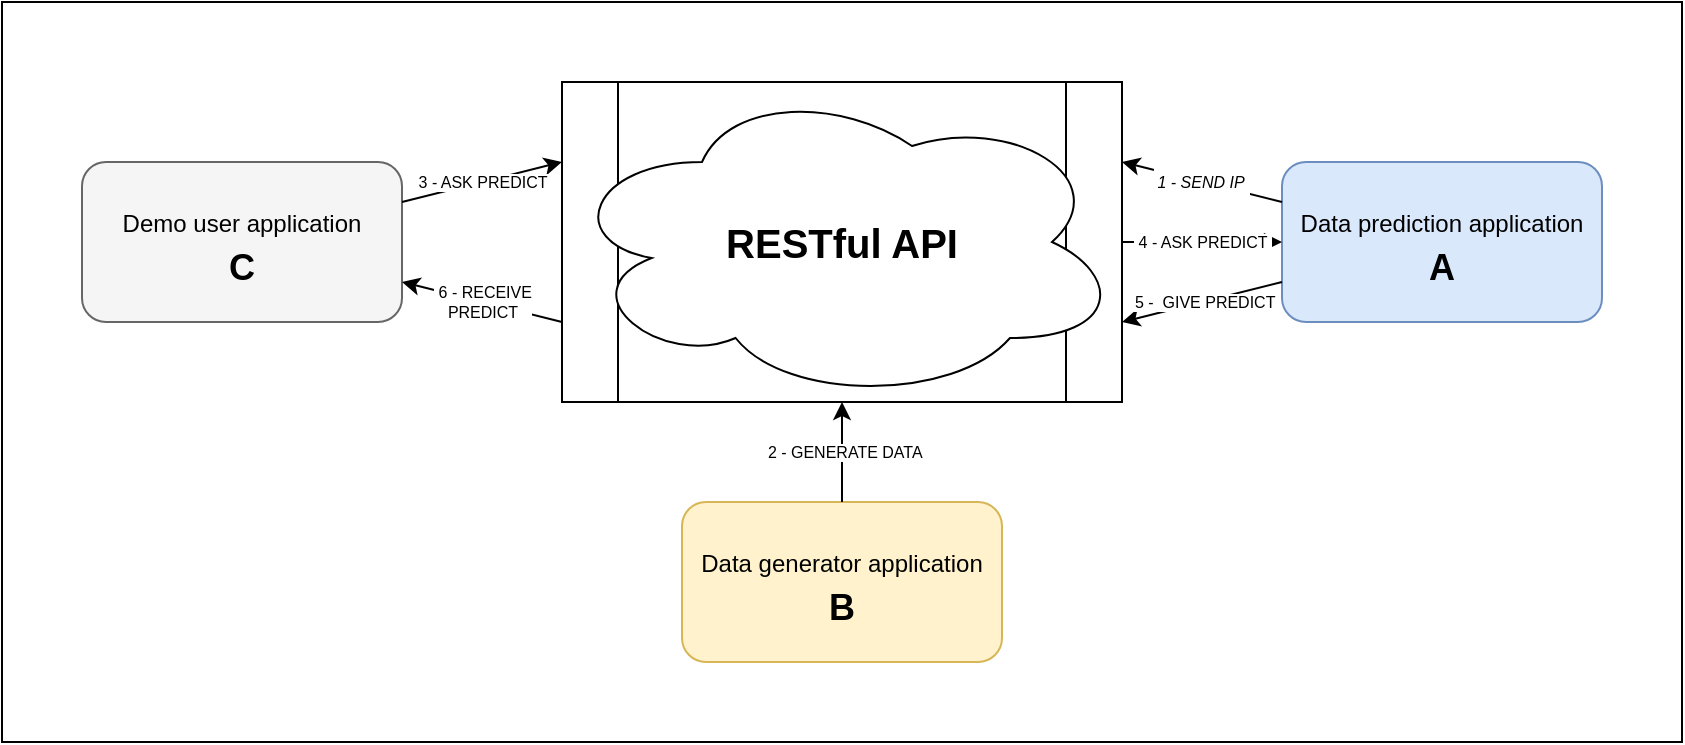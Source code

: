 <mxfile version="20.2.2" type="device"><diagram id="lY1xXoOpXRRFqzmz3nVk" name="Page-1"><mxGraphModel dx="1692" dy="449" grid="1" gridSize="10" guides="1" tooltips="1" connect="1" arrows="1" fold="1" page="1" pageScale="1" pageWidth="827" pageHeight="1169" math="0" shadow="0"><root><mxCell id="0"/><mxCell id="1" parent="0"/><mxCell id="wv_bgCetqbvuJa8CeF6X-13" value="" style="rounded=0;whiteSpace=wrap;html=1;fontSize=8;" vertex="1" parent="1"><mxGeometry x="-40" y="40" width="840" height="370" as="geometry"/></mxCell><mxCell id="wv_bgCetqbvuJa8CeF6X-6" value="" style="shape=process;whiteSpace=wrap;html=1;backgroundOutline=1;fontSize=18;" vertex="1" parent="1"><mxGeometry x="240" y="80" width="280" height="160" as="geometry"/></mxCell><mxCell id="wv_bgCetqbvuJa8CeF6X-1" value="&lt;b&gt;&lt;font style=&quot;font-size: 20px;&quot;&gt;RESTful API&lt;/font&gt;&lt;/b&gt;" style="ellipse;shape=cloud;whiteSpace=wrap;html=1;" vertex="1" parent="1"><mxGeometry x="240" y="80" width="280" height="160" as="geometry"/></mxCell><mxCell id="wv_bgCetqbvuJa8CeF6X-2" value="&lt;font style=&quot;&quot;&gt;&lt;span style=&quot;font-size: 12px;&quot;&gt;Data prediction application&lt;/span&gt;&lt;br&gt;&lt;b style=&quot;&quot;&gt;&lt;font style=&quot;font-size: 18px;&quot;&gt;A&lt;/font&gt;&lt;/b&gt;&lt;br&gt;&lt;/font&gt;" style="rounded=1;whiteSpace=wrap;html=1;fontSize=20;fillColor=#dae8fc;strokeColor=#6c8ebf;" vertex="1" parent="1"><mxGeometry x="600" y="120" width="160" height="80" as="geometry"/></mxCell><mxCell id="wv_bgCetqbvuJa8CeF6X-3" value="&lt;span style=&quot;font-size: 12px;&quot;&gt;Data generator application&lt;/span&gt;&lt;br&gt;&lt;span style=&quot;font-size: 18px;&quot;&gt;&lt;b&gt;B&lt;/b&gt;&lt;/span&gt;" style="rounded=1;whiteSpace=wrap;html=1;fontSize=20;fillColor=#fff2cc;strokeColor=#d6b656;" vertex="1" parent="1"><mxGeometry x="300" y="290" width="160" height="80" as="geometry"/></mxCell><mxCell id="wv_bgCetqbvuJa8CeF6X-4" value="&lt;font color=&quot;#000000&quot;&gt;&lt;span style=&quot;font-size: 12px;&quot;&gt;Demo user application&lt;br&gt;&lt;/span&gt;&lt;b style=&quot;font-size: 18px;&quot;&gt;C&lt;/b&gt;&lt;/font&gt;" style="rounded=1;whiteSpace=wrap;html=1;fontSize=20;fillColor=#f5f5f5;strokeColor=#666666;fontColor=#333333;" vertex="1" parent="1"><mxGeometry y="120" width="160" height="80" as="geometry"/></mxCell><mxCell id="wv_bgCetqbvuJa8CeF6X-5" value="&lt;font style=&quot;font-size: 8px;&quot;&gt;&lt;i&gt;&amp;nbsp;1 - SEND IP&amp;nbsp;&lt;/i&gt;&lt;/font&gt;" style="endArrow=classic;html=1;rounded=0;fontSize=18;exitX=0;exitY=0.25;exitDx=0;exitDy=0;entryX=1;entryY=0.25;entryDx=0;entryDy=0;align=center;" edge="1" parent="1" source="wv_bgCetqbvuJa8CeF6X-2" target="wv_bgCetqbvuJa8CeF6X-6"><mxGeometry x="0.033" y="-3" width="50" height="50" relative="1" as="geometry"><mxPoint x="390" y="260" as="sourcePoint"/><mxPoint x="560" y="127" as="targetPoint"/><mxPoint as="offset"/></mxGeometry></mxCell><mxCell id="wv_bgCetqbvuJa8CeF6X-7" value="&amp;nbsp;2 - GENERATE DATA" style="endArrow=classic;html=1;rounded=0;fontSize=8;exitX=0.5;exitY=0;exitDx=0;exitDy=0;entryX=0.5;entryY=1;entryDx=0;entryDy=0;" edge="1" parent="1" source="wv_bgCetqbvuJa8CeF6X-3" target="wv_bgCetqbvuJa8CeF6X-6"><mxGeometry width="50" height="50" relative="1" as="geometry"><mxPoint x="360" y="230" as="sourcePoint"/><mxPoint x="410" y="180" as="targetPoint"/></mxGeometry></mxCell><mxCell id="wv_bgCetqbvuJa8CeF6X-8" value="&amp;nbsp;3 - ASK PREDICT&amp;nbsp;" style="endArrow=classic;html=1;rounded=0;fontSize=8;exitX=1;exitY=0.25;exitDx=0;exitDy=0;entryX=0;entryY=0.25;entryDx=0;entryDy=0;" edge="1" parent="1" source="wv_bgCetqbvuJa8CeF6X-4" target="wv_bgCetqbvuJa8CeF6X-6"><mxGeometry width="50" height="50" relative="1" as="geometry"><mxPoint x="360" y="230" as="sourcePoint"/><mxPoint x="410" y="180" as="targetPoint"/></mxGeometry></mxCell><mxCell id="wv_bgCetqbvuJa8CeF6X-9" value="&amp;nbsp;4&amp;nbsp;- ASK PREDICT&amp;nbsp;" style="endArrow=classic;html=1;rounded=0;fontSize=8;exitX=1;exitY=0.5;exitDx=0;exitDy=0;entryX=0;entryY=0.5;entryDx=0;entryDy=0;" edge="1" parent="1" source="wv_bgCetqbvuJa8CeF6X-6" target="wv_bgCetqbvuJa8CeF6X-2"><mxGeometry width="50" height="50" relative="1" as="geometry"><mxPoint x="170.0" y="150" as="sourcePoint"/><mxPoint x="250.0" y="130" as="targetPoint"/></mxGeometry></mxCell><mxCell id="wv_bgCetqbvuJa8CeF6X-10" value="&amp;nbsp;5 -&amp;nbsp; GIVE PREDICT" style="endArrow=classic;html=1;rounded=0;fontSize=8;exitX=0;exitY=0.75;exitDx=0;exitDy=0;entryX=1;entryY=0.75;entryDx=0;entryDy=0;" edge="1" parent="1" source="wv_bgCetqbvuJa8CeF6X-2" target="wv_bgCetqbvuJa8CeF6X-6"><mxGeometry width="50" height="50" relative="1" as="geometry"><mxPoint x="180.0" y="160" as="sourcePoint"/><mxPoint x="260.0" y="140" as="targetPoint"/></mxGeometry></mxCell><mxCell id="wv_bgCetqbvuJa8CeF6X-11" value="&amp;nbsp;6 - RECEIVE &lt;br&gt;PREDICT" style="endArrow=classic;html=1;rounded=0;fontSize=8;exitX=0;exitY=0.75;exitDx=0;exitDy=0;entryX=1;entryY=0.75;entryDx=0;entryDy=0;" edge="1" parent="1" source="wv_bgCetqbvuJa8CeF6X-6" target="wv_bgCetqbvuJa8CeF6X-4"><mxGeometry width="50" height="50" relative="1" as="geometry"><mxPoint x="170" y="150" as="sourcePoint"/><mxPoint x="250" y="130" as="targetPoint"/></mxGeometry></mxCell></root></mxGraphModel></diagram></mxfile>
